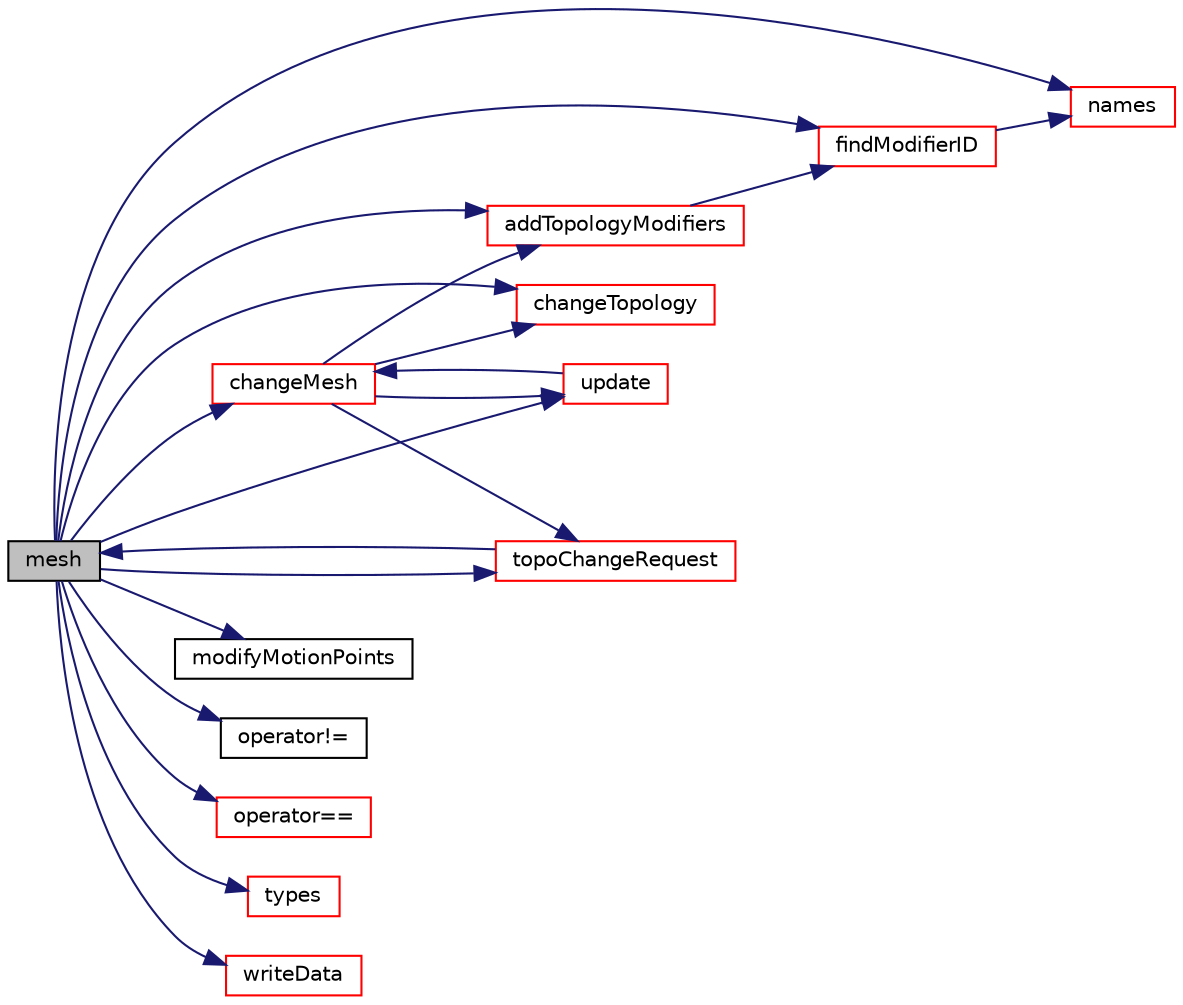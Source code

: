digraph "mesh"
{
  bgcolor="transparent";
  edge [fontname="Helvetica",fontsize="10",labelfontname="Helvetica",labelfontsize="10"];
  node [fontname="Helvetica",fontsize="10",shape=record];
  rankdir="LR";
  Node1 [label="mesh",height=0.2,width=0.4,color="black", fillcolor="grey75", style="filled", fontcolor="black"];
  Node1 -> Node2 [color="midnightblue",fontsize="10",style="solid",fontname="Helvetica"];
  Node2 [label="addTopologyModifiers",height=0.2,width=0.4,color="red",URL="$a01984.html#a461219d779ff9952b8288045df8e8ebf",tooltip="Add given set of topology modifiers to the topoChanger. "];
  Node2 -> Node3 [color="midnightblue",fontsize="10",style="solid",fontname="Helvetica"];
  Node3 [label="findModifierID",height=0.2,width=0.4,color="red",URL="$a01984.html#a094a15ee50aa1d6805b81c265d7afcf0",tooltip="Find modifier given a name. "];
  Node3 -> Node4 [color="midnightblue",fontsize="10",style="solid",fontname="Helvetica"];
  Node4 [label="names",height=0.2,width=0.4,color="red",URL="$a01984.html#a627bcef4e891104ff8192574b673920b",tooltip="Return a list of patch names. "];
  Node1 -> Node5 [color="midnightblue",fontsize="10",style="solid",fontname="Helvetica"];
  Node5 [label="changeMesh",height=0.2,width=0.4,color="red",URL="$a01984.html#ab42e5233705f618d6994589102b1103c"];
  Node5 -> Node6 [color="midnightblue",fontsize="10",style="solid",fontname="Helvetica"];
  Node6 [label="changeTopology",height=0.2,width=0.4,color="red",URL="$a01984.html#a068d5efab18f428fe0fd6c1e962420a2",tooltip="Is topology change required. "];
  Node5 -> Node7 [color="midnightblue",fontsize="10",style="solid",fontname="Helvetica"];
  Node7 [label="topoChangeRequest",height=0.2,width=0.4,color="red",URL="$a01984.html#ac9d5cb8cbf747d22469d4367e44b144d",tooltip="Return topology change request. "];
  Node7 -> Node1 [color="midnightblue",fontsize="10",style="solid",fontname="Helvetica"];
  Node5 -> Node8 [color="midnightblue",fontsize="10",style="solid",fontname="Helvetica"];
  Node8 [label="update",height=0.2,width=0.4,color="red",URL="$a01984.html#accc228623c2483264bcb2d8f3d47b4db",tooltip="Force recalculation of locally stored data on topological change. "];
  Node8 -> Node5 [color="midnightblue",fontsize="10",style="solid",fontname="Helvetica"];
  Node5 -> Node2 [color="midnightblue",fontsize="10",style="solid",fontname="Helvetica"];
  Node1 -> Node6 [color="midnightblue",fontsize="10",style="solid",fontname="Helvetica"];
  Node1 -> Node3 [color="midnightblue",fontsize="10",style="solid",fontname="Helvetica"];
  Node1 -> Node9 [color="midnightblue",fontsize="10",style="solid",fontname="Helvetica"];
  Node9 [label="modifyMotionPoints",height=0.2,width=0.4,color="black",URL="$a01984.html#a682a4bbf1d46933b66ecca21f0fc5c5f",tooltip="Modify point motion. "];
  Node1 -> Node4 [color="midnightblue",fontsize="10",style="solid",fontname="Helvetica"];
  Node1 -> Node10 [color="midnightblue",fontsize="10",style="solid",fontname="Helvetica"];
  Node10 [label="operator!=",height=0.2,width=0.4,color="black",URL="$a01984.html#a41b170f2f16bfb5f1e94af4f570e437d"];
  Node1 -> Node11 [color="midnightblue",fontsize="10",style="solid",fontname="Helvetica"];
  Node11 [label="operator==",height=0.2,width=0.4,color="red",URL="$a01984.html#a1318e44a66c876539586e71f9131b578"];
  Node1 -> Node7 [color="midnightblue",fontsize="10",style="solid",fontname="Helvetica"];
  Node1 -> Node12 [color="midnightblue",fontsize="10",style="solid",fontname="Helvetica"];
  Node12 [label="types",height=0.2,width=0.4,color="red",URL="$a01984.html#acab287d4add129aac44d834fc7c00368",tooltip="Return a list of patch types. "];
  Node1 -> Node8 [color="midnightblue",fontsize="10",style="solid",fontname="Helvetica"];
  Node1 -> Node13 [color="midnightblue",fontsize="10",style="solid",fontname="Helvetica"];
  Node13 [label="writeData",height=0.2,width=0.4,color="red",URL="$a01984.html#a2a3ea7b116b283507dc19bc8f4719c3d",tooltip="writeData member function required by regIOobject "];
}
